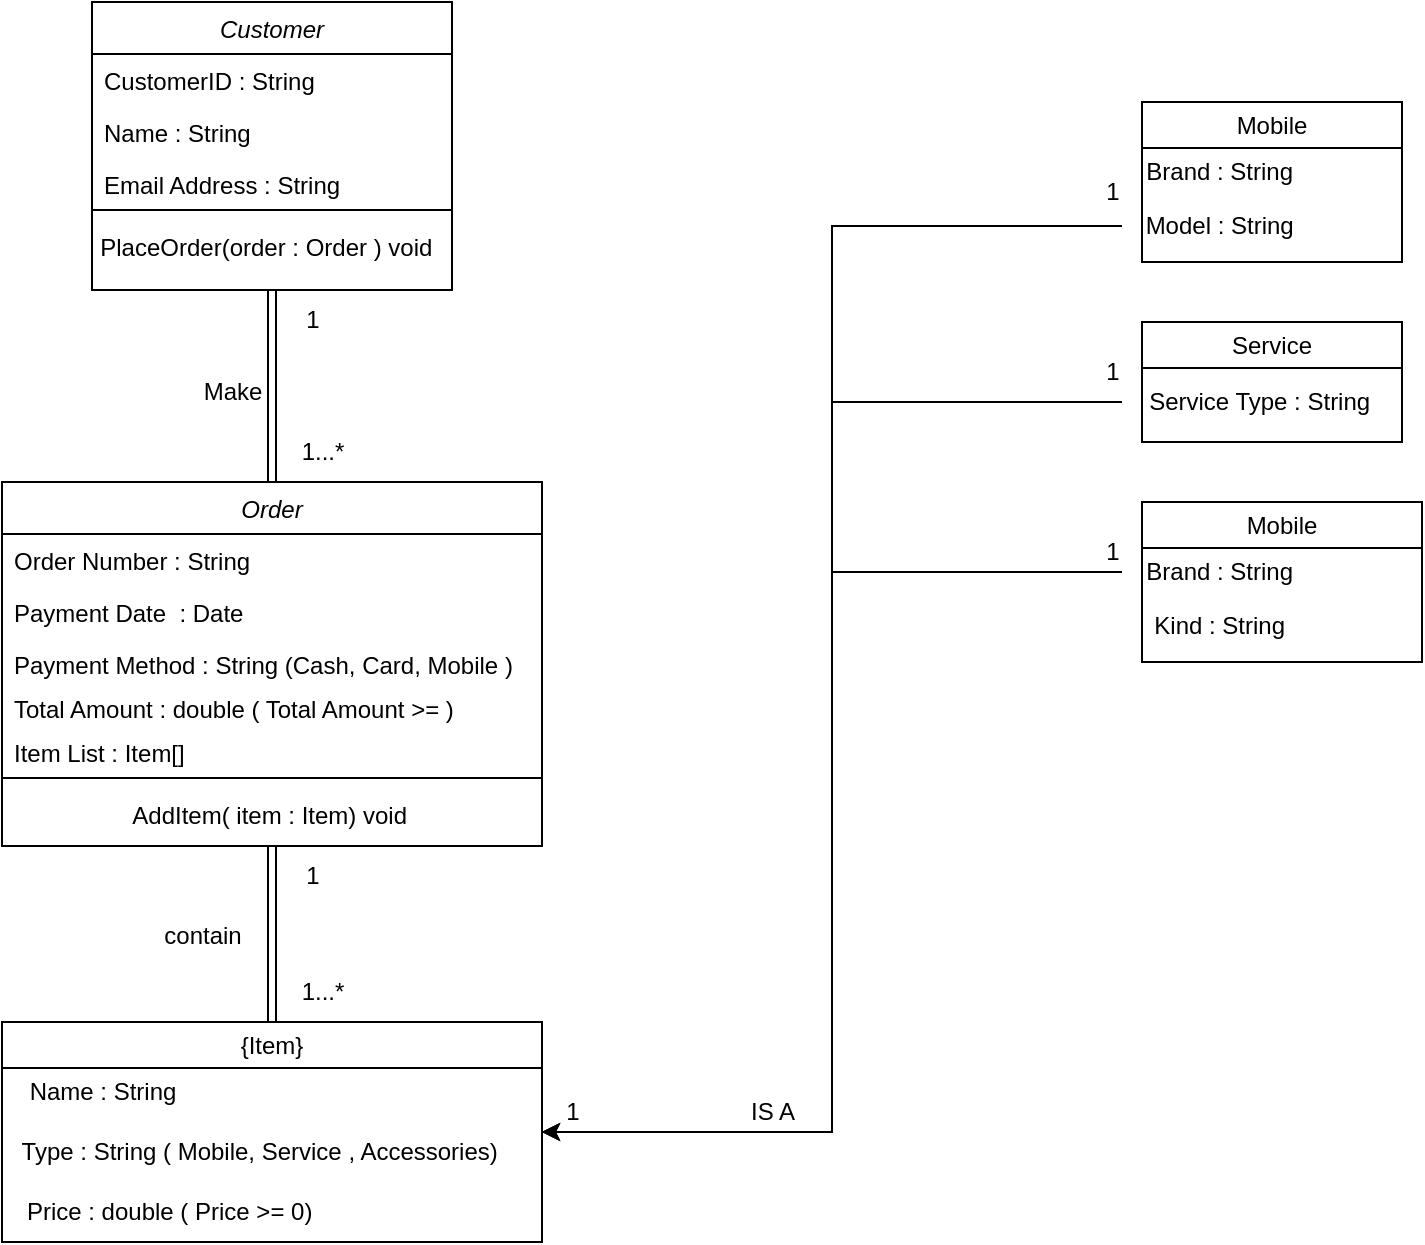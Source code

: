 <mxfile version="21.6.8" type="github">
  <diagram id="C5RBs43oDa-KdzZeNtuy" name="Page-1">
    <mxGraphModel dx="1242" dy="790" grid="1" gridSize="10" guides="1" tooltips="1" connect="1" arrows="1" fold="1" page="1" pageScale="1" pageWidth="827" pageHeight="1169" math="0" shadow="0">
      <root>
        <mxCell id="WIyWlLk6GJQsqaUBKTNV-0" />
        <mxCell id="WIyWlLk6GJQsqaUBKTNV-1" parent="WIyWlLk6GJQsqaUBKTNV-0" />
        <mxCell id="zkfFHV4jXpPFQw0GAbJ--0" value="Customer" style="swimlane;fontStyle=2;align=center;verticalAlign=top;childLayout=stackLayout;horizontal=1;startSize=26;horizontalStack=0;resizeParent=1;resizeLast=0;collapsible=1;marginBottom=0;rounded=0;shadow=0;strokeWidth=1;labelBackgroundColor=none;" parent="WIyWlLk6GJQsqaUBKTNV-1" vertex="1">
          <mxGeometry x="115" y="10" width="180" height="144" as="geometry">
            <mxRectangle x="230" y="140" width="160" height="26" as="alternateBounds" />
          </mxGeometry>
        </mxCell>
        <mxCell id="zkfFHV4jXpPFQw0GAbJ--1" value="CustomerID : String " style="text;align=left;verticalAlign=top;spacingLeft=4;spacingRight=4;overflow=hidden;rotatable=0;points=[[0,0.5],[1,0.5]];portConstraint=eastwest;labelBackgroundColor=none;" parent="zkfFHV4jXpPFQw0GAbJ--0" vertex="1">
          <mxGeometry y="26" width="180" height="26" as="geometry" />
        </mxCell>
        <mxCell id="zkfFHV4jXpPFQw0GAbJ--2" value="Name : String " style="text;align=left;verticalAlign=top;spacingLeft=4;spacingRight=4;overflow=hidden;rotatable=0;points=[[0,0.5],[1,0.5]];portConstraint=eastwest;rounded=0;shadow=0;html=0;labelBackgroundColor=none;" parent="zkfFHV4jXpPFQw0GAbJ--0" vertex="1">
          <mxGeometry y="52" width="180" height="26" as="geometry" />
        </mxCell>
        <mxCell id="zkfFHV4jXpPFQw0GAbJ--3" value="Email Address : String  " style="text;align=left;verticalAlign=top;spacingLeft=4;spacingRight=4;overflow=hidden;rotatable=0;points=[[0,0.5],[1,0.5]];portConstraint=eastwest;rounded=0;shadow=0;html=0;labelBackgroundColor=none;" parent="zkfFHV4jXpPFQw0GAbJ--0" vertex="1">
          <mxGeometry y="78" width="180" height="22" as="geometry" />
        </mxCell>
        <mxCell id="zkfFHV4jXpPFQw0GAbJ--4" value="" style="line;html=1;strokeWidth=1;align=left;verticalAlign=middle;spacingTop=-1;spacingLeft=3;spacingRight=3;rotatable=0;labelPosition=right;points=[];portConstraint=eastwest;labelBackgroundColor=none;" parent="zkfFHV4jXpPFQw0GAbJ--0" vertex="1">
          <mxGeometry y="100" width="180" height="8" as="geometry" />
        </mxCell>
        <mxCell id="sAmozI2smeIFRXUNjbFJ-3" value="PlaceOrder(order : Order ) void&amp;nbsp;&amp;nbsp;" style="text;html=1;align=center;verticalAlign=middle;resizable=0;points=[];autosize=1;strokeColor=none;fillColor=none;" vertex="1" parent="zkfFHV4jXpPFQw0GAbJ--0">
          <mxGeometry y="108" width="180" height="30" as="geometry" />
        </mxCell>
        <mxCell id="sAmozI2smeIFRXUNjbFJ-5" value="Order" style="swimlane;fontStyle=2;align=center;verticalAlign=top;childLayout=stackLayout;horizontal=1;startSize=26;horizontalStack=0;resizeParent=1;resizeLast=0;collapsible=1;marginBottom=0;rounded=0;shadow=0;strokeWidth=1;labelBackgroundColor=none;" vertex="1" parent="WIyWlLk6GJQsqaUBKTNV-1">
          <mxGeometry x="70" y="250" width="270" height="182" as="geometry">
            <mxRectangle x="230" y="140" width="160" height="26" as="alternateBounds" />
          </mxGeometry>
        </mxCell>
        <mxCell id="sAmozI2smeIFRXUNjbFJ-6" value="Order Number : String " style="text;align=left;verticalAlign=top;spacingLeft=4;spacingRight=4;overflow=hidden;rotatable=0;points=[[0,0.5],[1,0.5]];portConstraint=eastwest;labelBackgroundColor=none;" vertex="1" parent="sAmozI2smeIFRXUNjbFJ-5">
          <mxGeometry y="26" width="270" height="26" as="geometry" />
        </mxCell>
        <mxCell id="sAmozI2smeIFRXUNjbFJ-7" value="Payment Date  : Date" style="text;align=left;verticalAlign=top;spacingLeft=4;spacingRight=4;overflow=hidden;rotatable=0;points=[[0,0.5],[1,0.5]];portConstraint=eastwest;rounded=0;shadow=0;html=0;labelBackgroundColor=none;" vertex="1" parent="sAmozI2smeIFRXUNjbFJ-5">
          <mxGeometry y="52" width="270" height="26" as="geometry" />
        </mxCell>
        <mxCell id="sAmozI2smeIFRXUNjbFJ-13" value="Payment Method : String (Cash, Card, Mobile ) " style="text;align=left;verticalAlign=top;spacingLeft=4;spacingRight=4;overflow=hidden;rotatable=0;points=[[0,0.5],[1,0.5]];portConstraint=eastwest;rounded=0;shadow=0;html=0;labelBackgroundColor=none;" vertex="1" parent="sAmozI2smeIFRXUNjbFJ-5">
          <mxGeometry y="78" width="270" height="22" as="geometry" />
        </mxCell>
        <mxCell id="sAmozI2smeIFRXUNjbFJ-14" value="Total Amount : double ( Total Amount &gt;= )  " style="text;align=left;verticalAlign=top;spacingLeft=4;spacingRight=4;overflow=hidden;rotatable=0;points=[[0,0.5],[1,0.5]];portConstraint=eastwest;rounded=0;shadow=0;html=0;labelBackgroundColor=none;" vertex="1" parent="sAmozI2smeIFRXUNjbFJ-5">
          <mxGeometry y="100" width="270" height="22" as="geometry" />
        </mxCell>
        <mxCell id="sAmozI2smeIFRXUNjbFJ-8" value="Item List : Item[]" style="text;align=left;verticalAlign=top;spacingLeft=4;spacingRight=4;overflow=hidden;rotatable=0;points=[[0,0.5],[1,0.5]];portConstraint=eastwest;rounded=0;shadow=0;html=0;labelBackgroundColor=none;" vertex="1" parent="sAmozI2smeIFRXUNjbFJ-5">
          <mxGeometry y="122" width="270" height="22" as="geometry" />
        </mxCell>
        <mxCell id="sAmozI2smeIFRXUNjbFJ-9" value="" style="line;html=1;strokeWidth=1;align=left;verticalAlign=middle;spacingTop=-1;spacingLeft=3;spacingRight=3;rotatable=0;labelPosition=right;points=[];portConstraint=eastwest;labelBackgroundColor=none;" vertex="1" parent="sAmozI2smeIFRXUNjbFJ-5">
          <mxGeometry y="144" width="270" height="8" as="geometry" />
        </mxCell>
        <mxCell id="sAmozI2smeIFRXUNjbFJ-17" value="AddItem( item : Item) void&amp;nbsp;" style="text;html=1;align=center;verticalAlign=middle;resizable=0;points=[];autosize=1;strokeColor=none;fillColor=none;" vertex="1" parent="sAmozI2smeIFRXUNjbFJ-5">
          <mxGeometry y="152" width="270" height="30" as="geometry" />
        </mxCell>
        <mxCell id="sAmozI2smeIFRXUNjbFJ-25" value="&lt;span style=&quot;font-weight: normal;&quot;&gt;{Item}&lt;/span&gt;" style="swimlane;whiteSpace=wrap;html=1;" vertex="1" parent="WIyWlLk6GJQsqaUBKTNV-1">
          <mxGeometry x="70" y="520" width="270" height="110" as="geometry" />
        </mxCell>
        <mxCell id="sAmozI2smeIFRXUNjbFJ-26" value="Name : String" style="text;html=1;align=center;verticalAlign=middle;resizable=0;points=[];autosize=1;strokeColor=none;fillColor=none;" vertex="1" parent="sAmozI2smeIFRXUNjbFJ-25">
          <mxGeometry y="20" width="100" height="30" as="geometry" />
        </mxCell>
        <mxCell id="sAmozI2smeIFRXUNjbFJ-30" value="Type : String ( Mobile, Service , Accessories)&amp;nbsp;" style="text;html=1;align=center;verticalAlign=middle;resizable=0;points=[];autosize=1;strokeColor=none;fillColor=none;" vertex="1" parent="sAmozI2smeIFRXUNjbFJ-25">
          <mxGeometry y="50" width="260" height="30" as="geometry" />
        </mxCell>
        <mxCell id="sAmozI2smeIFRXUNjbFJ-32" value="Price : double ( Price &amp;gt;= 0)&amp;nbsp;" style="text;html=1;align=center;verticalAlign=middle;resizable=0;points=[];autosize=1;strokeColor=none;fillColor=none;" vertex="1" parent="sAmozI2smeIFRXUNjbFJ-25">
          <mxGeometry y="80" width="170" height="30" as="geometry" />
        </mxCell>
        <mxCell id="sAmozI2smeIFRXUNjbFJ-34" value="&lt;span style=&quot;font-weight: normal;&quot;&gt;Mobile&lt;/span&gt;" style="swimlane;whiteSpace=wrap;html=1;align=center;" vertex="1" parent="WIyWlLk6GJQsqaUBKTNV-1">
          <mxGeometry x="640" y="60" width="130" height="80" as="geometry" />
        </mxCell>
        <mxCell id="sAmozI2smeIFRXUNjbFJ-37" value="Brand : String&amp;nbsp;" style="text;html=1;align=center;verticalAlign=middle;resizable=0;points=[];autosize=1;strokeColor=none;fillColor=none;" vertex="1" parent="sAmozI2smeIFRXUNjbFJ-34">
          <mxGeometry x="-10" y="20" width="100" height="30" as="geometry" />
        </mxCell>
        <mxCell id="sAmozI2smeIFRXUNjbFJ-38" value="Model : String&amp;nbsp;" style="text;html=1;align=center;verticalAlign=middle;resizable=0;points=[];autosize=1;strokeColor=none;fillColor=none;" vertex="1" parent="sAmozI2smeIFRXUNjbFJ-34">
          <mxGeometry x="-10" y="47" width="100" height="30" as="geometry" />
        </mxCell>
        <mxCell id="sAmozI2smeIFRXUNjbFJ-39" value="&lt;span style=&quot;font-weight: 400;&quot;&gt;Service&lt;/span&gt;" style="swimlane;whiteSpace=wrap;html=1;align=center;" vertex="1" parent="WIyWlLk6GJQsqaUBKTNV-1">
          <mxGeometry x="640" y="170" width="130" height="60" as="geometry" />
        </mxCell>
        <mxCell id="sAmozI2smeIFRXUNjbFJ-40" value="Service Type : String&amp;nbsp;" style="text;html=1;align=center;verticalAlign=middle;resizable=0;points=[];autosize=1;strokeColor=none;fillColor=none;" vertex="1" parent="sAmozI2smeIFRXUNjbFJ-39">
          <mxGeometry x="-10" y="25" width="140" height="30" as="geometry" />
        </mxCell>
        <mxCell id="sAmozI2smeIFRXUNjbFJ-42" value="&lt;span style=&quot;font-weight: normal;&quot;&gt;Mobile&lt;/span&gt;" style="swimlane;whiteSpace=wrap;html=1;align=center;" vertex="1" parent="WIyWlLk6GJQsqaUBKTNV-1">
          <mxGeometry x="640" y="260" width="140" height="80" as="geometry" />
        </mxCell>
        <mxCell id="sAmozI2smeIFRXUNjbFJ-43" value="Brand : String&amp;nbsp;" style="text;html=1;align=center;verticalAlign=middle;resizable=0;points=[];autosize=1;strokeColor=none;fillColor=none;" vertex="1" parent="sAmozI2smeIFRXUNjbFJ-42">
          <mxGeometry x="-10" y="20" width="100" height="30" as="geometry" />
        </mxCell>
        <mxCell id="sAmozI2smeIFRXUNjbFJ-44" value="Kind : String&amp;nbsp;" style="text;html=1;align=center;verticalAlign=middle;resizable=0;points=[];autosize=1;strokeColor=none;fillColor=none;" vertex="1" parent="sAmozI2smeIFRXUNjbFJ-42">
          <mxGeometry x="-5" y="47" width="90" height="30" as="geometry" />
        </mxCell>
        <mxCell id="sAmozI2smeIFRXUNjbFJ-46" style="edgeStyle=orthogonalEdgeStyle;rounded=0;orthogonalLoop=1;jettySize=auto;html=1;entryX=1;entryY=0.5;entryDx=0;entryDy=0;" edge="1" parent="WIyWlLk6GJQsqaUBKTNV-1" source="sAmozI2smeIFRXUNjbFJ-43" target="sAmozI2smeIFRXUNjbFJ-25">
          <mxGeometry relative="1" as="geometry" />
        </mxCell>
        <mxCell id="sAmozI2smeIFRXUNjbFJ-47" style="edgeStyle=orthogonalEdgeStyle;rounded=0;orthogonalLoop=1;jettySize=auto;html=1;entryX=1;entryY=0.5;entryDx=0;entryDy=0;" edge="1" parent="WIyWlLk6GJQsqaUBKTNV-1" source="sAmozI2smeIFRXUNjbFJ-40" target="sAmozI2smeIFRXUNjbFJ-25">
          <mxGeometry relative="1" as="geometry" />
        </mxCell>
        <mxCell id="sAmozI2smeIFRXUNjbFJ-49" style="edgeStyle=orthogonalEdgeStyle;rounded=0;orthogonalLoop=1;jettySize=auto;html=1;entryX=1;entryY=0.5;entryDx=0;entryDy=0;" edge="1" parent="WIyWlLk6GJQsqaUBKTNV-1" source="sAmozI2smeIFRXUNjbFJ-38" target="sAmozI2smeIFRXUNjbFJ-25">
          <mxGeometry relative="1" as="geometry" />
        </mxCell>
        <mxCell id="sAmozI2smeIFRXUNjbFJ-50" value="IS A" style="text;html=1;align=center;verticalAlign=middle;resizable=0;points=[];autosize=1;strokeColor=none;fillColor=none;" vertex="1" parent="WIyWlLk6GJQsqaUBKTNV-1">
          <mxGeometry x="430" y="550" width="50" height="30" as="geometry" />
        </mxCell>
        <mxCell id="sAmozI2smeIFRXUNjbFJ-51" value="" style="edgeStyle=none;rounded=0;orthogonalLoop=1;jettySize=auto;html=1;entryX=0.5;entryY=0;entryDx=0;entryDy=0;verticalAlign=bottom;horizontal=0;shape=link;" edge="1" parent="WIyWlLk6GJQsqaUBKTNV-1" source="sAmozI2smeIFRXUNjbFJ-17" target="sAmozI2smeIFRXUNjbFJ-25">
          <mxGeometry relative="1" as="geometry" />
        </mxCell>
        <mxCell id="sAmozI2smeIFRXUNjbFJ-52" value="" style="edgeStyle=none;rounded=0;orthogonalLoop=1;jettySize=auto;html=1;entryX=0.5;entryY=0;entryDx=0;entryDy=0;shape=link;" edge="1" parent="WIyWlLk6GJQsqaUBKTNV-1" source="zkfFHV4jXpPFQw0GAbJ--0" target="sAmozI2smeIFRXUNjbFJ-5">
          <mxGeometry relative="1" as="geometry" />
        </mxCell>
        <mxCell id="sAmozI2smeIFRXUNjbFJ-54" value="Make" style="text;html=1;align=center;verticalAlign=middle;resizable=0;points=[];autosize=1;strokeColor=none;fillColor=none;" vertex="1" parent="WIyWlLk6GJQsqaUBKTNV-1">
          <mxGeometry x="160" y="190" width="50" height="30" as="geometry" />
        </mxCell>
        <mxCell id="sAmozI2smeIFRXUNjbFJ-55" value="1...*" style="text;html=1;align=center;verticalAlign=middle;resizable=0;points=[];autosize=1;strokeColor=none;fillColor=none;" vertex="1" parent="WIyWlLk6GJQsqaUBKTNV-1">
          <mxGeometry x="210" y="220" width="40" height="30" as="geometry" />
        </mxCell>
        <mxCell id="sAmozI2smeIFRXUNjbFJ-57" value="1...*" style="text;html=1;align=center;verticalAlign=middle;resizable=0;points=[];autosize=1;strokeColor=none;fillColor=none;" vertex="1" parent="WIyWlLk6GJQsqaUBKTNV-1">
          <mxGeometry x="210" y="490" width="40" height="30" as="geometry" />
        </mxCell>
        <mxCell id="sAmozI2smeIFRXUNjbFJ-58" value="1" style="text;html=1;align=center;verticalAlign=middle;resizable=0;points=[];autosize=1;strokeColor=none;fillColor=none;" vertex="1" parent="WIyWlLk6GJQsqaUBKTNV-1">
          <mxGeometry x="210" y="154" width="30" height="30" as="geometry" />
        </mxCell>
        <mxCell id="sAmozI2smeIFRXUNjbFJ-59" value="1" style="text;html=1;align=center;verticalAlign=middle;resizable=0;points=[];autosize=1;strokeColor=none;fillColor=none;" vertex="1" parent="WIyWlLk6GJQsqaUBKTNV-1">
          <mxGeometry x="210" y="432" width="30" height="30" as="geometry" />
        </mxCell>
        <mxCell id="sAmozI2smeIFRXUNjbFJ-61" value="1" style="text;html=1;align=center;verticalAlign=middle;resizable=0;points=[];autosize=1;strokeColor=none;fillColor=none;" vertex="1" parent="WIyWlLk6GJQsqaUBKTNV-1">
          <mxGeometry x="340" y="550" width="30" height="30" as="geometry" />
        </mxCell>
        <mxCell id="sAmozI2smeIFRXUNjbFJ-62" value="1" style="text;html=1;align=center;verticalAlign=middle;resizable=0;points=[];autosize=1;strokeColor=none;fillColor=none;" vertex="1" parent="WIyWlLk6GJQsqaUBKTNV-1">
          <mxGeometry x="610" y="270" width="30" height="30" as="geometry" />
        </mxCell>
        <mxCell id="sAmozI2smeIFRXUNjbFJ-63" value="1" style="text;html=1;align=center;verticalAlign=middle;resizable=0;points=[];autosize=1;strokeColor=none;fillColor=none;" vertex="1" parent="WIyWlLk6GJQsqaUBKTNV-1">
          <mxGeometry x="610" y="180" width="30" height="30" as="geometry" />
        </mxCell>
        <mxCell id="sAmozI2smeIFRXUNjbFJ-64" value="1" style="text;html=1;align=center;verticalAlign=middle;resizable=0;points=[];autosize=1;strokeColor=none;fillColor=none;" vertex="1" parent="WIyWlLk6GJQsqaUBKTNV-1">
          <mxGeometry x="610" y="90" width="30" height="30" as="geometry" />
        </mxCell>
        <mxCell id="sAmozI2smeIFRXUNjbFJ-65" value="contain" style="text;html=1;align=center;verticalAlign=middle;resizable=0;points=[];autosize=1;strokeColor=none;fillColor=none;" vertex="1" parent="WIyWlLk6GJQsqaUBKTNV-1">
          <mxGeometry x="140" y="462" width="60" height="30" as="geometry" />
        </mxCell>
      </root>
    </mxGraphModel>
  </diagram>
</mxfile>
